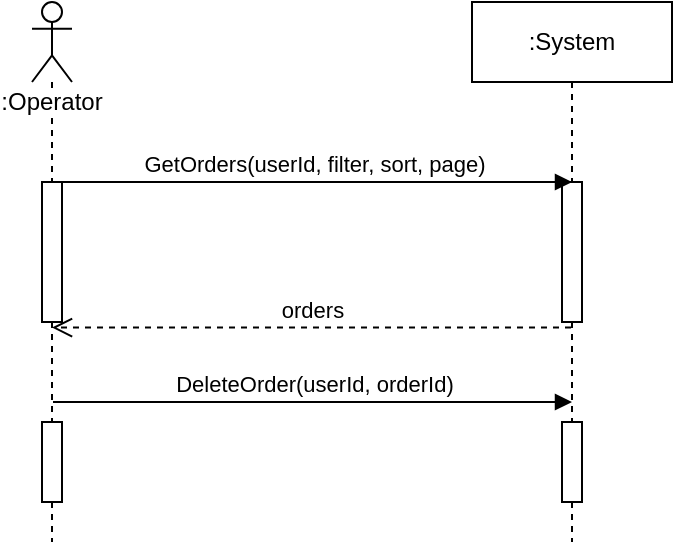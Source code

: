<mxfile version="10.8.0" type="device"><diagram id="yojFoDTNyv6jDO414Qb6" name="Page-1"><mxGraphModel dx="432" dy="635" grid="1" gridSize="10" guides="1" tooltips="1" connect="1" arrows="1" fold="1" page="1" pageScale="1" pageWidth="827" pageHeight="1169" math="0" shadow="0"><root><mxCell id="0"/><mxCell id="1" parent="0"/><mxCell id="zxncPdfBqvs0snK72rpC-1" value=":Operator" style="shape=umlLifeline;participant=umlActor;perimeter=lifelinePerimeter;whiteSpace=wrap;html=1;container=1;collapsible=0;recursiveResize=0;verticalAlign=top;spacingTop=36;labelBackgroundColor=#ffffff;outlineConnect=0;" parent="1" vertex="1"><mxGeometry x="130" y="30" width="20" height="270" as="geometry"/></mxCell><mxCell id="zxncPdfBqvs0snK72rpC-10" value="" style="html=1;points=[];perimeter=orthogonalPerimeter;" parent="zxncPdfBqvs0snK72rpC-1" vertex="1"><mxGeometry x="5" y="90" width="10" height="70" as="geometry"/></mxCell><mxCell id="zxncPdfBqvs0snK72rpC-15" value="" style="html=1;points=[];perimeter=orthogonalPerimeter;" parent="zxncPdfBqvs0snK72rpC-1" vertex="1"><mxGeometry x="5" y="210" width="10" height="40" as="geometry"/></mxCell><mxCell id="zxncPdfBqvs0snK72rpC-2" value=":System" style="shape=umlLifeline;perimeter=lifelinePerimeter;whiteSpace=wrap;html=1;container=1;collapsible=0;recursiveResize=0;outlineConnect=0;" parent="1" vertex="1"><mxGeometry x="350" y="30" width="100" height="270" as="geometry"/></mxCell><mxCell id="zxncPdfBqvs0snK72rpC-11" value="" style="html=1;points=[];perimeter=orthogonalPerimeter;" parent="zxncPdfBqvs0snK72rpC-2" vertex="1"><mxGeometry x="45" y="90" width="10" height="70" as="geometry"/></mxCell><mxCell id="zxncPdfBqvs0snK72rpC-14" value="" style="html=1;points=[];perimeter=orthogonalPerimeter;" parent="zxncPdfBqvs0snK72rpC-2" vertex="1"><mxGeometry x="45" y="210" width="10" height="40" as="geometry"/></mxCell><mxCell id="zxncPdfBqvs0snK72rpC-12" value="GetOrders(userId, filter, sort, page)" style="html=1;verticalAlign=bottom;endArrow=block;exitX=0.5;exitY=0;exitDx=0;exitDy=0;exitPerimeter=0;" parent="1" edge="1"><mxGeometry x="0.002" relative="1" as="geometry"><mxPoint x="140.5" y="120" as="sourcePoint"/><mxPoint x="400" y="120" as="targetPoint"/><mxPoint as="offset"/></mxGeometry></mxCell><mxCell id="zxncPdfBqvs0snK72rpC-13" value="orders" style="html=1;verticalAlign=bottom;endArrow=open;dashed=1;endSize=8;entryX=0.5;entryY=1.04;entryDx=0;entryDy=0;entryPerimeter=0;" parent="1" source="zxncPdfBqvs0snK72rpC-2" target="zxncPdfBqvs0snK72rpC-10" edge="1"><mxGeometry relative="1" as="geometry"><mxPoint x="240" y="239" as="targetPoint"/><mxPoint x="310" y="239" as="sourcePoint"/></mxGeometry></mxCell><mxCell id="zxncPdfBqvs0snK72rpC-16" value="DeleteOrder(userId, orderId)" style="html=1;verticalAlign=bottom;endArrow=block;exitX=0.5;exitY=0;exitDx=0;exitDy=0;exitPerimeter=0;" parent="1" edge="1"><mxGeometry x="0.002" relative="1" as="geometry"><mxPoint x="140.5" y="230" as="sourcePoint"/><mxPoint x="400" y="230" as="targetPoint"/><mxPoint as="offset"/></mxGeometry></mxCell></root></mxGraphModel></diagram></mxfile>